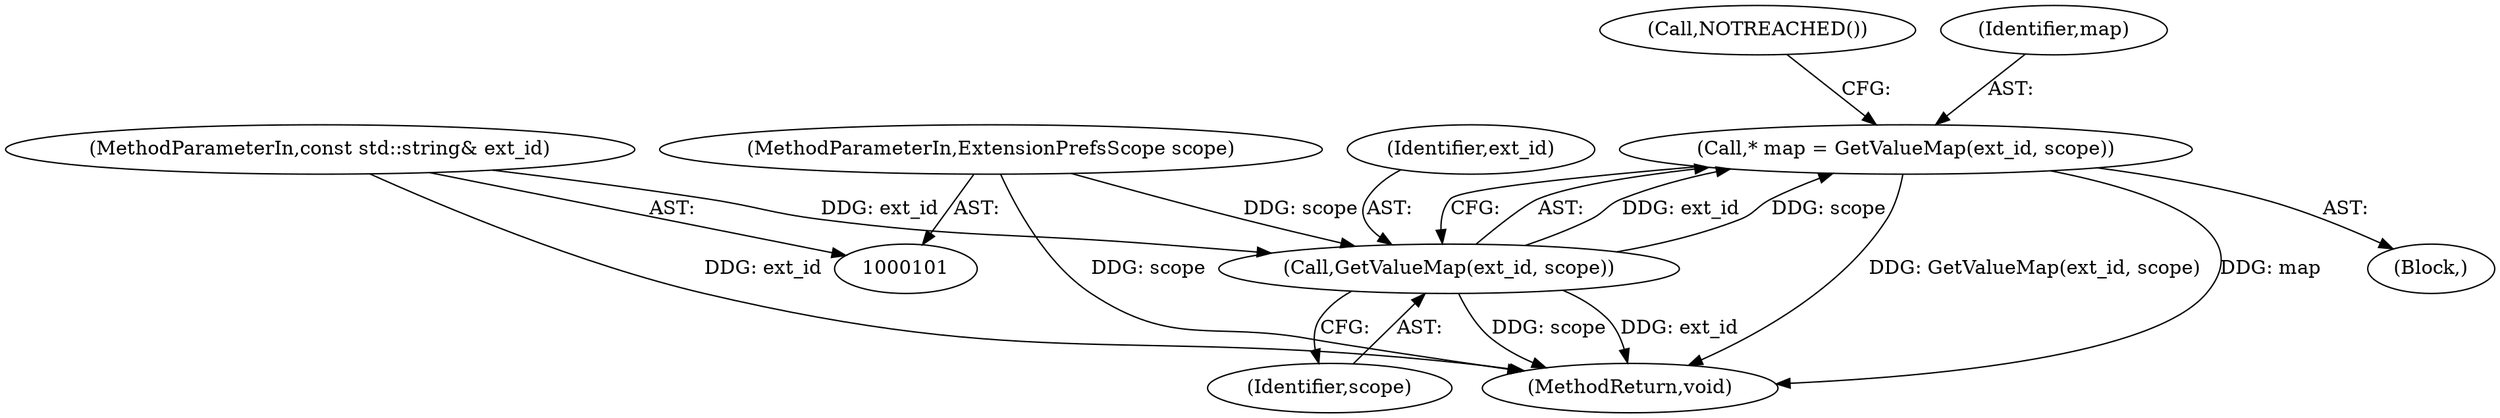 digraph "0_Chrome_1a113d35a19c0ed6500fb5c0acdc35730617fb3f@pointer" {
"1000112" [label="(Call,* map = GetValueMap(ext_id, scope))"];
"1000114" [label="(Call,GetValueMap(ext_id, scope))"];
"1000102" [label="(MethodParameterIn,const std::string& ext_id)"];
"1000103" [label="(MethodParameterIn,ExtensionPrefsScope scope)"];
"1000103" [label="(MethodParameterIn,ExtensionPrefsScope scope)"];
"1000114" [label="(Call,GetValueMap(ext_id, scope))"];
"1000117" [label="(Call,NOTREACHED())"];
"1000116" [label="(Identifier,scope)"];
"1000115" [label="(Identifier,ext_id)"];
"1000124" [label="(MethodReturn,void)"];
"1000113" [label="(Identifier,map)"];
"1000112" [label="(Call,* map = GetValueMap(ext_id, scope))"];
"1000109" [label="(Block,)"];
"1000102" [label="(MethodParameterIn,const std::string& ext_id)"];
"1000112" -> "1000109"  [label="AST: "];
"1000112" -> "1000114"  [label="CFG: "];
"1000113" -> "1000112"  [label="AST: "];
"1000114" -> "1000112"  [label="AST: "];
"1000117" -> "1000112"  [label="CFG: "];
"1000112" -> "1000124"  [label="DDG: GetValueMap(ext_id, scope)"];
"1000112" -> "1000124"  [label="DDG: map"];
"1000114" -> "1000112"  [label="DDG: ext_id"];
"1000114" -> "1000112"  [label="DDG: scope"];
"1000114" -> "1000116"  [label="CFG: "];
"1000115" -> "1000114"  [label="AST: "];
"1000116" -> "1000114"  [label="AST: "];
"1000114" -> "1000124"  [label="DDG: scope"];
"1000114" -> "1000124"  [label="DDG: ext_id"];
"1000102" -> "1000114"  [label="DDG: ext_id"];
"1000103" -> "1000114"  [label="DDG: scope"];
"1000102" -> "1000101"  [label="AST: "];
"1000102" -> "1000124"  [label="DDG: ext_id"];
"1000103" -> "1000101"  [label="AST: "];
"1000103" -> "1000124"  [label="DDG: scope"];
}
